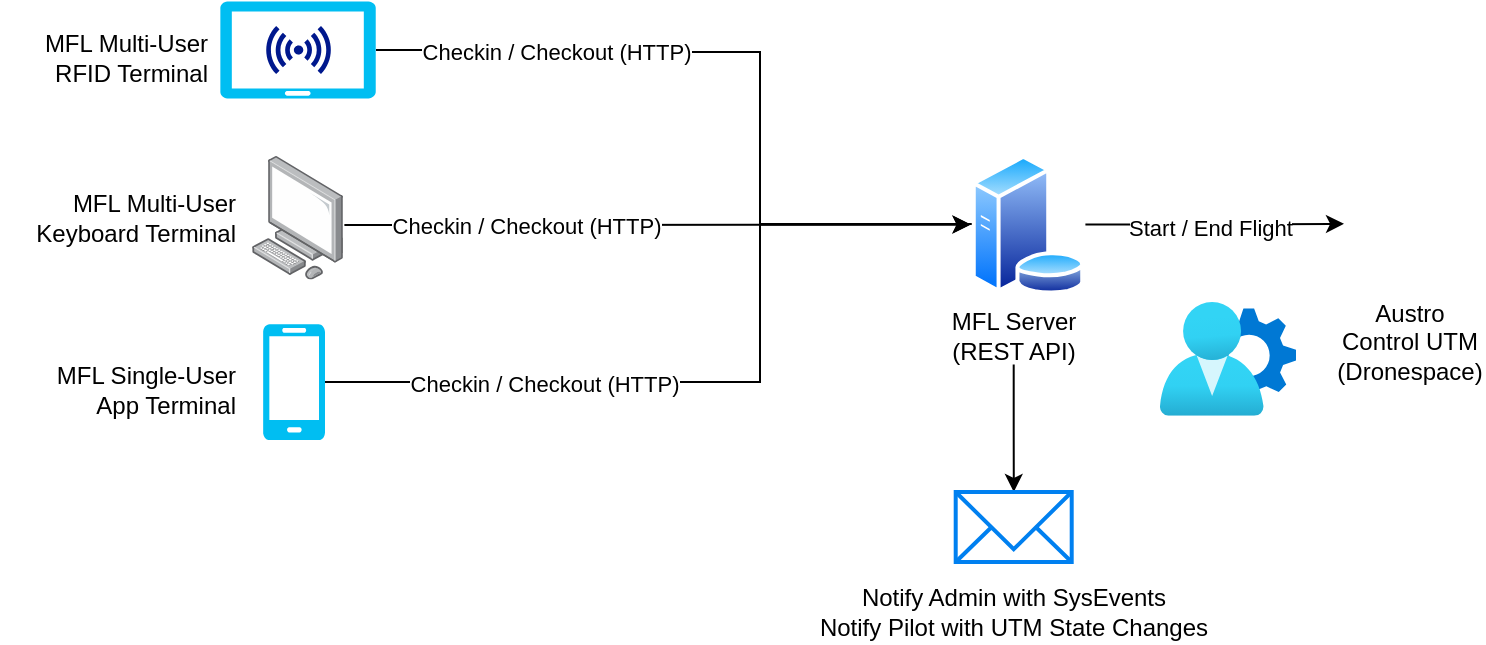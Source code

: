<mxfile version="24.6.4" type="github">
  <diagram name="Seite-1" id="_jlWFF0QikaLQGhspJfP">
    <mxGraphModel dx="1803" dy="990" grid="1" gridSize="10" guides="1" tooltips="1" connect="1" arrows="1" fold="1" page="1" pageScale="1" pageWidth="827" pageHeight="1169" math="0" shadow="0">
      <root>
        <mxCell id="0" />
        <mxCell id="1" parent="0" />
        <mxCell id="IfMmHu5kTRpGRYG7E5fg-6" style="edgeStyle=orthogonalEdgeStyle;rounded=0;orthogonalLoop=1;jettySize=auto;html=1;exitX=1;exitY=0.5;exitDx=0;exitDy=0;exitPerimeter=0;entryX=0;entryY=0.5;entryDx=0;entryDy=0;" edge="1" parent="1" source="IfMmHu5kTRpGRYG7E5fg-20" target="IfMmHu5kTRpGRYG7E5fg-18">
          <mxGeometry relative="1" as="geometry">
            <mxPoint x="198" y="103.995" as="sourcePoint" />
            <mxPoint x="460" y="160" as="targetPoint" />
            <Array as="points">
              <mxPoint x="270" y="104" />
              <mxPoint x="410" y="105" />
              <mxPoint x="410" y="160" />
            </Array>
          </mxGeometry>
        </mxCell>
        <mxCell id="IfMmHu5kTRpGRYG7E5fg-10" value="Checkin / Checkout (HTTP)" style="edgeLabel;html=1;align=center;verticalAlign=middle;resizable=0;points=[];" vertex="1" connectable="0" parent="IfMmHu5kTRpGRYG7E5fg-6">
          <mxGeometry x="-0.516" relative="1" as="geometry">
            <mxPoint x="-2" as="offset" />
          </mxGeometry>
        </mxCell>
        <mxCell id="IfMmHu5kTRpGRYG7E5fg-7" style="edgeStyle=orthogonalEdgeStyle;rounded=0;orthogonalLoop=1;jettySize=auto;html=1;exitX=1;exitY=0.5;exitDx=0;exitDy=0;exitPerimeter=0;entryX=0;entryY=0.5;entryDx=0;entryDy=0;" edge="1" parent="1" source="IfMmHu5kTRpGRYG7E5fg-3" target="IfMmHu5kTRpGRYG7E5fg-18">
          <mxGeometry relative="1" as="geometry">
            <mxPoint x="192.5" y="364.4" as="sourcePoint" />
            <mxPoint x="530" y="140" as="targetPoint" />
            <Array as="points">
              <mxPoint x="410" y="270" />
              <mxPoint x="410" y="191" />
              <mxPoint x="533" y="191" />
            </Array>
          </mxGeometry>
        </mxCell>
        <mxCell id="IfMmHu5kTRpGRYG7E5fg-8" value="Checkin / Checkout (HTTP)" style="edgeLabel;html=1;align=center;verticalAlign=middle;resizable=0;points=[];" vertex="1" connectable="0" parent="IfMmHu5kTRpGRYG7E5fg-7">
          <mxGeometry x="-0.418" y="-2" relative="1" as="geometry">
            <mxPoint x="-18" y="-1" as="offset" />
          </mxGeometry>
        </mxCell>
        <mxCell id="IfMmHu5kTRpGRYG7E5fg-3" value="" style="verticalLabelPosition=bottom;html=1;verticalAlign=top;align=center;strokeColor=none;fillColor=#00BEF2;shape=mxgraph.azure.mobile;pointerEvents=1;" vertex="1" parent="1">
          <mxGeometry x="161.5" y="241" width="31" height="58" as="geometry" />
        </mxCell>
        <mxCell id="IfMmHu5kTRpGRYG7E5fg-15" value="&lt;div&gt;MFL Multi-User&lt;/div&gt;&lt;div&gt;RFID Terminal&lt;br&gt;&lt;/div&gt;" style="text;html=1;align=right;verticalAlign=middle;whiteSpace=wrap;rounded=0;" vertex="1" parent="1">
          <mxGeometry x="40" y="83" width="96.25" height="49" as="geometry" />
        </mxCell>
        <mxCell id="IfMmHu5kTRpGRYG7E5fg-16" value="&lt;div&gt;MFL Single-User&lt;/div&gt;&lt;div&gt;App Terminal&lt;br&gt;&lt;/div&gt;" style="text;html=1;align=right;verticalAlign=middle;whiteSpace=wrap;rounded=0;" vertex="1" parent="1">
          <mxGeometry x="53.75" y="249" width="96.25" height="50" as="geometry" />
        </mxCell>
        <mxCell id="IfMmHu5kTRpGRYG7E5fg-34" value="" style="edgeStyle=orthogonalEdgeStyle;rounded=0;orthogonalLoop=1;jettySize=auto;html=1;" edge="1" parent="1" source="IfMmHu5kTRpGRYG7E5fg-18" target="IfMmHu5kTRpGRYG7E5fg-31">
          <mxGeometry relative="1" as="geometry" />
        </mxCell>
        <mxCell id="IfMmHu5kTRpGRYG7E5fg-35" value="Start / End Flight" style="edgeLabel;html=1;align=center;verticalAlign=middle;resizable=0;points=[];" vertex="1" connectable="0" parent="IfMmHu5kTRpGRYG7E5fg-34">
          <mxGeometry x="-0.041" y="-1" relative="1" as="geometry">
            <mxPoint as="offset" />
          </mxGeometry>
        </mxCell>
        <mxCell id="IfMmHu5kTRpGRYG7E5fg-18" value="" style="image;aspect=fixed;perimeter=ellipsePerimeter;html=1;align=center;shadow=0;dashed=0;spacingTop=3;image=img/lib/active_directory/database_server.svg;" vertex="1" parent="1">
          <mxGeometry x="515.3" y="156.26" width="57.4" height="70" as="geometry" />
        </mxCell>
        <mxCell id="IfMmHu5kTRpGRYG7E5fg-45" value="" style="edgeStyle=orthogonalEdgeStyle;rounded=0;orthogonalLoop=1;jettySize=auto;html=1;" edge="1" parent="1" source="IfMmHu5kTRpGRYG7E5fg-19" target="IfMmHu5kTRpGRYG7E5fg-44">
          <mxGeometry relative="1" as="geometry" />
        </mxCell>
        <mxCell id="IfMmHu5kTRpGRYG7E5fg-19" value="&lt;div&gt;MFL Server (REST API)&lt;br&gt;&lt;/div&gt;" style="text;html=1;align=center;verticalAlign=middle;whiteSpace=wrap;rounded=0;" vertex="1" parent="1">
          <mxGeometry x="500" y="232.26" width="73.7" height="29" as="geometry" />
        </mxCell>
        <mxCell id="IfMmHu5kTRpGRYG7E5fg-20" value="" style="verticalLabelPosition=bottom;html=1;verticalAlign=top;align=center;strokeColor=none;fillColor=#00BEF2;shape=mxgraph.azure.tablet;pointerEvents=1;" vertex="1" parent="1">
          <mxGeometry x="140" y="79.73" width="78" height="48.53" as="geometry" />
        </mxCell>
        <mxCell id="IfMmHu5kTRpGRYG7E5fg-21" value="" style="sketch=0;aspect=fixed;pointerEvents=1;shadow=0;dashed=0;html=1;strokeColor=none;labelPosition=center;verticalLabelPosition=bottom;verticalAlign=top;align=center;fillColor=#00188D;shape=mxgraph.mscae.enterprise.wireless_connection" vertex="1" parent="1">
          <mxGeometry x="176.92" y="92" width="20.16" height="24" as="geometry" />
        </mxCell>
        <mxCell id="IfMmHu5kTRpGRYG7E5fg-22" value="" style="sketch=0;aspect=fixed;pointerEvents=1;shadow=0;dashed=0;html=1;strokeColor=none;labelPosition=center;verticalLabelPosition=bottom;verticalAlign=top;align=center;fillColor=#00188D;shape=mxgraph.mscae.enterprise.wireless_connection;rotation=-180;" vertex="1" parent="1">
          <mxGeometry x="161.5" y="92" width="20.16" height="24" as="geometry" />
        </mxCell>
        <mxCell id="IfMmHu5kTRpGRYG7E5fg-23" value="" style="image;points=[];aspect=fixed;html=1;align=center;shadow=0;dashed=0;image=img/lib/allied_telesis/computer_and_terminals/Personal_Computer.svg;" vertex="1" parent="1">
          <mxGeometry x="156" y="157" width="45.6" height="61.8" as="geometry" />
        </mxCell>
        <mxCell id="IfMmHu5kTRpGRYG7E5fg-24" value="&lt;div&gt;MFL Multi-User&lt;/div&gt;&lt;div&gt;Keyboard Terminal&lt;br&gt;&lt;/div&gt;" style="text;html=1;align=right;verticalAlign=middle;whiteSpace=wrap;rounded=0;" vertex="1" parent="1">
          <mxGeometry x="30" y="163.4" width="120" height="49" as="geometry" />
        </mxCell>
        <mxCell id="IfMmHu5kTRpGRYG7E5fg-28" style="edgeStyle=orthogonalEdgeStyle;rounded=0;orthogonalLoop=1;jettySize=auto;html=1;entryX=0;entryY=0.5;entryDx=0;entryDy=0;exitX=1.013;exitY=0.558;exitDx=0;exitDy=0;exitPerimeter=0;" edge="1" parent="1" source="IfMmHu5kTRpGRYG7E5fg-23" target="IfMmHu5kTRpGRYG7E5fg-18">
          <mxGeometry relative="1" as="geometry">
            <mxPoint x="223.6" y="189.907" as="sourcePoint" />
            <mxPoint x="490" y="190" as="targetPoint" />
            <Array as="points">
              <mxPoint x="224" y="192" />
              <mxPoint x="533" y="191" />
            </Array>
          </mxGeometry>
        </mxCell>
        <mxCell id="IfMmHu5kTRpGRYG7E5fg-29" value="Checkin / Checkout (HTTP)" style="edgeLabel;html=1;align=center;verticalAlign=middle;resizable=0;points=[];" vertex="1" connectable="0" parent="IfMmHu5kTRpGRYG7E5fg-28">
          <mxGeometry x="-0.458" y="-1" relative="1" as="geometry">
            <mxPoint x="6" y="-1" as="offset" />
          </mxGeometry>
        </mxCell>
        <mxCell id="IfMmHu5kTRpGRYG7E5fg-31" value="" style="shape=image;html=1;verticalAlign=top;verticalLabelPosition=bottom;labelBackgroundColor=#ffffff;imageAspect=0;aspect=fixed;image=https://cdn1.iconfinder.com/data/icons/unicons-line-vol-4/24/map-128.png" vertex="1" parent="1">
          <mxGeometry x="702" y="157.9" width="66" height="66" as="geometry" />
        </mxCell>
        <mxCell id="IfMmHu5kTRpGRYG7E5fg-36" value="Austro Control UTM (Dronespace)" style="text;html=1;align=center;verticalAlign=middle;whiteSpace=wrap;rounded=0;" vertex="1" parent="1">
          <mxGeometry x="698.15" y="226.26" width="73.7" height="47.74" as="geometry" />
        </mxCell>
        <mxCell id="IfMmHu5kTRpGRYG7E5fg-39" value="" style="image;aspect=fixed;html=1;points=[];align=center;fontSize=12;image=img/lib/azure2/identity/User_Settings.svg;" vertex="1" parent="1">
          <mxGeometry x="610" y="230" width="68" height="56.92" as="geometry" />
        </mxCell>
        <mxCell id="IfMmHu5kTRpGRYG7E5fg-44" value="" style="html=1;verticalLabelPosition=bottom;align=center;labelBackgroundColor=#ffffff;verticalAlign=top;strokeWidth=2;strokeColor=#0080F0;shadow=0;dashed=0;shape=mxgraph.ios7.icons.mail;" vertex="1" parent="1">
          <mxGeometry x="507.85" y="325" width="58" height="35" as="geometry" />
        </mxCell>
        <mxCell id="IfMmHu5kTRpGRYG7E5fg-46" value="&lt;div&gt;Notify Admin with SysEvents&lt;/div&gt;&lt;div&gt;Notify Pilot with UTM State Changes&lt;br&gt;&lt;/div&gt;" style="text;html=1;align=center;verticalAlign=middle;whiteSpace=wrap;rounded=0;" vertex="1" parent="1">
          <mxGeometry x="421.85" y="370" width="230" height="30" as="geometry" />
        </mxCell>
      </root>
    </mxGraphModel>
  </diagram>
</mxfile>
